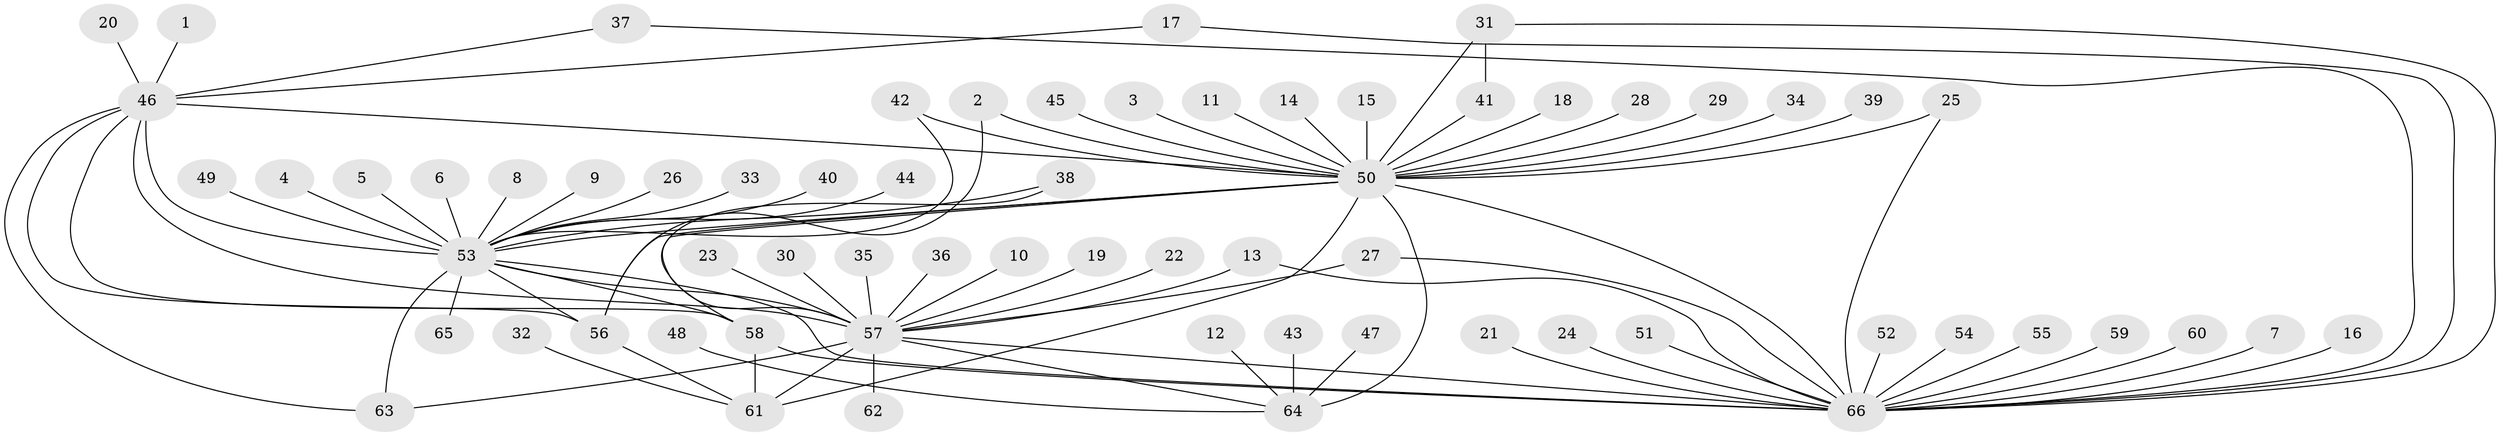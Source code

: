 // original degree distribution, {12: 0.015151515151515152, 1: 0.5606060606060606, 14: 0.007575757575757576, 26: 0.007575757575757576, 2: 0.19696969696969696, 18: 0.007575757575757576, 8: 0.007575757575757576, 5: 0.022727272727272728, 11: 0.007575757575757576, 3: 0.08333333333333333, 10: 0.007575757575757576, 4: 0.06818181818181818, 7: 0.007575757575757576}
// Generated by graph-tools (version 1.1) at 2025/49/03/09/25 03:49:47]
// undirected, 66 vertices, 90 edges
graph export_dot {
graph [start="1"]
  node [color=gray90,style=filled];
  1;
  2;
  3;
  4;
  5;
  6;
  7;
  8;
  9;
  10;
  11;
  12;
  13;
  14;
  15;
  16;
  17;
  18;
  19;
  20;
  21;
  22;
  23;
  24;
  25;
  26;
  27;
  28;
  29;
  30;
  31;
  32;
  33;
  34;
  35;
  36;
  37;
  38;
  39;
  40;
  41;
  42;
  43;
  44;
  45;
  46;
  47;
  48;
  49;
  50;
  51;
  52;
  53;
  54;
  55;
  56;
  57;
  58;
  59;
  60;
  61;
  62;
  63;
  64;
  65;
  66;
  1 -- 46 [weight=1.0];
  2 -- 50 [weight=1.0];
  2 -- 56 [weight=1.0];
  3 -- 50 [weight=1.0];
  4 -- 53 [weight=1.0];
  5 -- 53 [weight=1.0];
  6 -- 53 [weight=1.0];
  7 -- 66 [weight=1.0];
  8 -- 53 [weight=1.0];
  9 -- 53 [weight=1.0];
  10 -- 57 [weight=1.0];
  11 -- 50 [weight=1.0];
  12 -- 64 [weight=1.0];
  13 -- 57 [weight=1.0];
  13 -- 66 [weight=1.0];
  14 -- 50 [weight=1.0];
  15 -- 50 [weight=1.0];
  16 -- 66 [weight=1.0];
  17 -- 46 [weight=1.0];
  17 -- 66 [weight=1.0];
  18 -- 50 [weight=1.0];
  19 -- 57 [weight=1.0];
  20 -- 46 [weight=1.0];
  21 -- 66 [weight=1.0];
  22 -- 57 [weight=1.0];
  23 -- 57 [weight=1.0];
  24 -- 66 [weight=1.0];
  25 -- 50 [weight=1.0];
  25 -- 66 [weight=1.0];
  26 -- 53 [weight=1.0];
  27 -- 57 [weight=1.0];
  27 -- 66 [weight=1.0];
  28 -- 50 [weight=1.0];
  29 -- 50 [weight=1.0];
  30 -- 57 [weight=1.0];
  31 -- 41 [weight=1.0];
  31 -- 50 [weight=1.0];
  31 -- 66 [weight=1.0];
  32 -- 61 [weight=1.0];
  33 -- 53 [weight=1.0];
  34 -- 50 [weight=1.0];
  35 -- 57 [weight=1.0];
  36 -- 57 [weight=1.0];
  37 -- 46 [weight=1.0];
  37 -- 66 [weight=1.0];
  38 -- 53 [weight=1.0];
  38 -- 57 [weight=1.0];
  39 -- 50 [weight=1.0];
  40 -- 53 [weight=1.0];
  41 -- 50 [weight=1.0];
  42 -- 50 [weight=1.0];
  42 -- 53 [weight=1.0];
  43 -- 64 [weight=1.0];
  44 -- 53 [weight=1.0];
  45 -- 50 [weight=1.0];
  46 -- 50 [weight=1.0];
  46 -- 53 [weight=3.0];
  46 -- 56 [weight=1.0];
  46 -- 57 [weight=2.0];
  46 -- 58 [weight=1.0];
  46 -- 63 [weight=1.0];
  47 -- 64 [weight=1.0];
  48 -- 64 [weight=1.0];
  49 -- 53 [weight=1.0];
  50 -- 53 [weight=1.0];
  50 -- 56 [weight=1.0];
  50 -- 58 [weight=1.0];
  50 -- 61 [weight=1.0];
  50 -- 64 [weight=2.0];
  50 -- 66 [weight=1.0];
  51 -- 66 [weight=1.0];
  52 -- 66 [weight=1.0];
  53 -- 56 [weight=1.0];
  53 -- 57 [weight=1.0];
  53 -- 58 [weight=1.0];
  53 -- 63 [weight=1.0];
  53 -- 65 [weight=1.0];
  53 -- 66 [weight=1.0];
  54 -- 66 [weight=1.0];
  55 -- 66 [weight=1.0];
  56 -- 61 [weight=1.0];
  57 -- 61 [weight=1.0];
  57 -- 62 [weight=1.0];
  57 -- 63 [weight=1.0];
  57 -- 64 [weight=1.0];
  57 -- 66 [weight=1.0];
  58 -- 61 [weight=1.0];
  58 -- 66 [weight=1.0];
  59 -- 66 [weight=1.0];
  60 -- 66 [weight=1.0];
}
